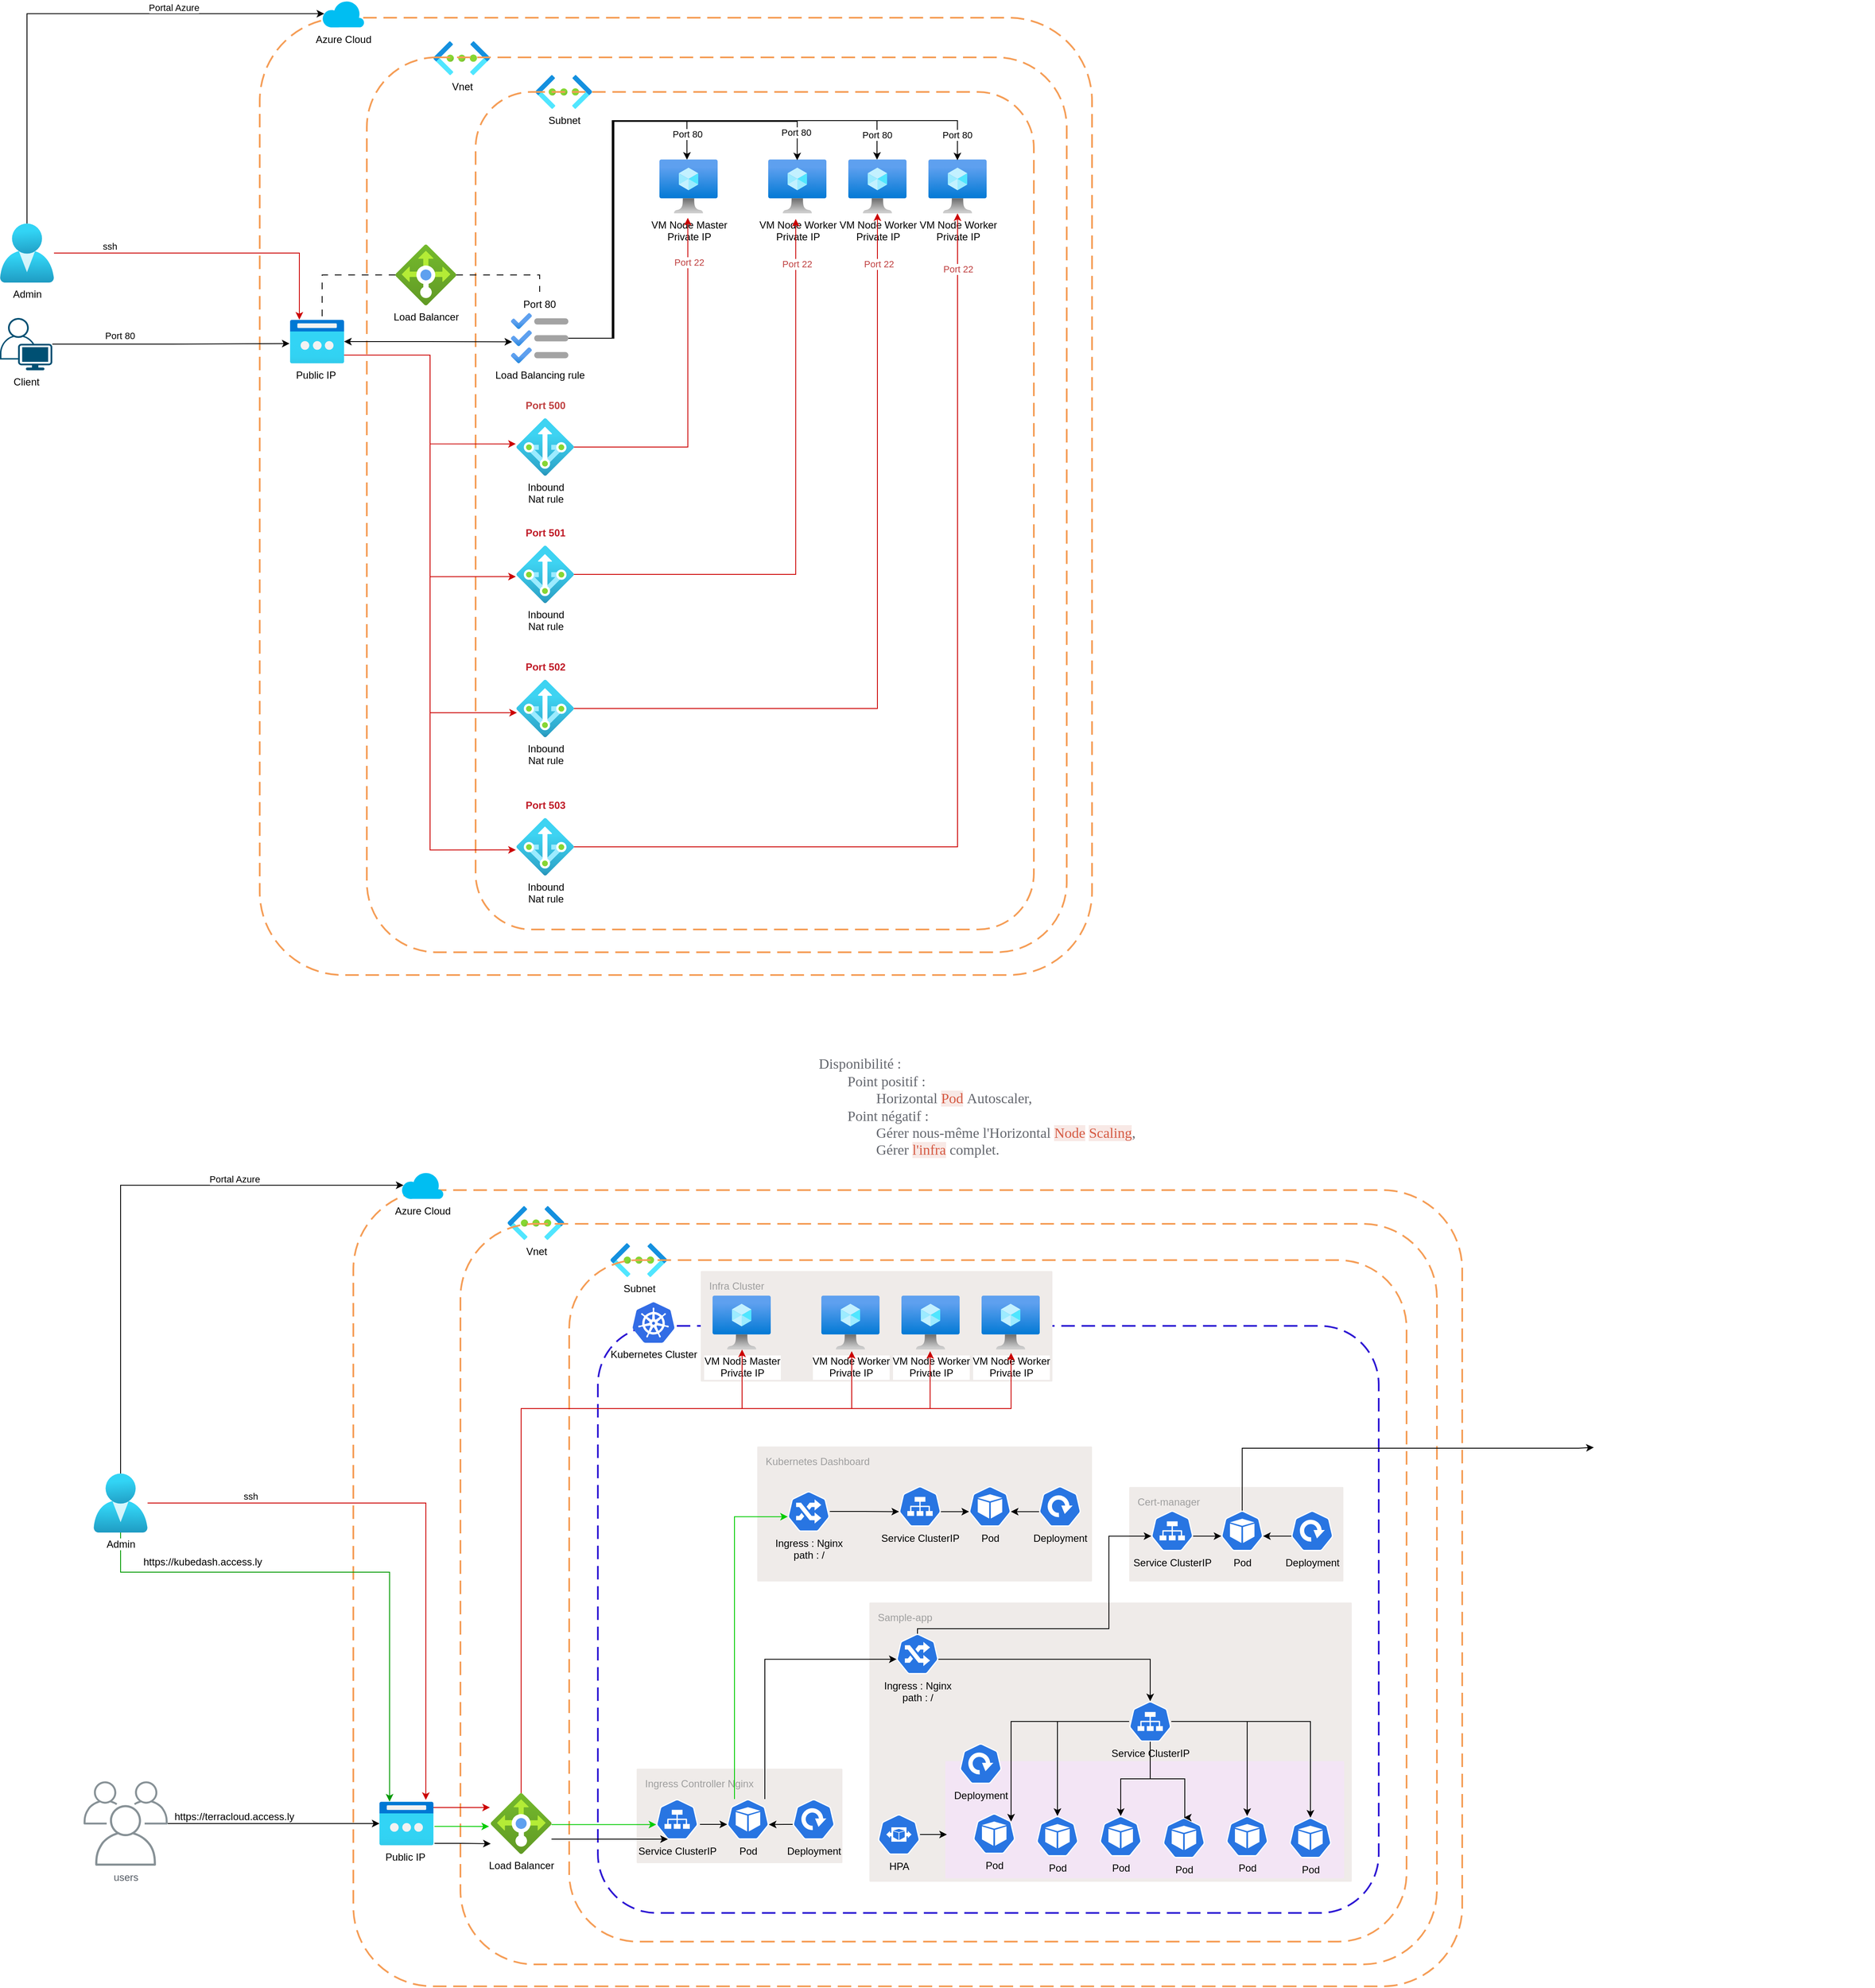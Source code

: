 <mxfile version="22.1.11" type="device">
  <diagram name="Page-1" id="mSV1In7ERE5I8MK-cpj3">
    <mxGraphModel dx="2739" dy="2222" grid="0" gridSize="10" guides="1" tooltips="1" connect="1" arrows="1" fold="1" page="1" pageScale="1" pageWidth="827" pageHeight="1169" math="0" shadow="0">
      <root>
        <mxCell id="0" />
        <mxCell id="1" parent="0" />
        <mxCell id="nlbJEIBuOZzo0XZsjTq8-29" value="" style="rounded=1;arcSize=10;dashed=1;strokeColor=#F59D56;fillColor=none;gradientColor=none;dashPattern=8 4;strokeWidth=2;" parent="1" vertex="1">
          <mxGeometry x="19" y="652" width="1315" height="944" as="geometry" />
        </mxCell>
        <mxCell id="nlbJEIBuOZzo0XZsjTq8-30" value="Azure Cloud" style="verticalLabelPosition=bottom;html=1;verticalAlign=top;align=center;strokeColor=none;fillColor=#00BEF2;shape=mxgraph.azure.cloud;" parent="1" vertex="1">
          <mxGeometry x="76" y="630" width="50" height="32.5" as="geometry" />
        </mxCell>
        <mxCell id="nlbJEIBuOZzo0XZsjTq8-31" value="Vnet" style="image;aspect=fixed;html=1;points=[];align=center;fontSize=12;image=img/lib/azure2/networking/Virtual_Networks.svg;" parent="1" vertex="1">
          <mxGeometry x="202" y="671" width="67" height="40" as="geometry" />
        </mxCell>
        <mxCell id="nlbJEIBuOZzo0XZsjTq8-32" value="" style="rounded=1;arcSize=10;dashed=1;strokeColor=#F59D56;fillColor=none;gradientColor=none;dashPattern=8 4;strokeWidth=2;" parent="1" vertex="1">
          <mxGeometry x="146" y="692" width="1158" height="878" as="geometry" />
        </mxCell>
        <mxCell id="nlbJEIBuOZzo0XZsjTq8-33" value="Subnet" style="image;aspect=fixed;html=1;points=[];align=center;fontSize=12;image=img/lib/azure2/networking/Virtual_Networks.svg;" parent="1" vertex="1">
          <mxGeometry x="324" y="715" width="67" height="40" as="geometry" />
        </mxCell>
        <mxCell id="nlbJEIBuOZzo0XZsjTq8-34" value="" style="rounded=1;arcSize=10;dashed=1;strokeColor=#F59D56;fillColor=none;gradientColor=none;dashPattern=8 4;strokeWidth=2;" parent="1" vertex="1">
          <mxGeometry x="275" y="735" width="993" height="808" as="geometry" />
        </mxCell>
        <mxCell id="nlbJEIBuOZzo0XZsjTq8-36" value="" style="rounded=1;arcSize=10;dashed=1;strokeColor=#2d17d3;fillColor=none;gradientColor=none;dashPattern=8 4;strokeWidth=2;" parent="1" vertex="1">
          <mxGeometry x="309" y="813" width="926" height="696" as="geometry" />
        </mxCell>
        <mxCell id="nlbJEIBuOZzo0XZsjTq8-37" value="Kubernetes Cluster" style="image;sketch=0;aspect=fixed;html=1;points=[];align=center;fontSize=12;image=img/lib/mscae/Kubernetes.svg;" parent="1" vertex="1">
          <mxGeometry x="350" y="785" width="50" height="48" as="geometry" />
        </mxCell>
        <mxCell id="nlbJEIBuOZzo0XZsjTq8-42" value="Infra Cluster" style="sketch=0;points=[[0,0,0],[0.25,0,0],[0.5,0,0],[0.75,0,0],[1,0,0],[1,0.25,0],[1,0.5,0],[1,0.75,0],[1,1,0],[0.75,1,0],[0.5,1,0],[0.25,1,0],[0,1,0],[0,0.75,0],[0,0.5,0],[0,0.25,0]];rounded=1;absoluteArcSize=1;arcSize=2;html=1;strokeColor=none;gradientColor=none;shadow=0;dashed=0;fontSize=12;fontColor=#9E9E9E;align=left;verticalAlign=top;spacing=10;spacingTop=-4;whiteSpace=wrap;fillColor=#EFEBE9;" parent="1" vertex="1">
          <mxGeometry x="431" y="748" width="417" height="131" as="geometry" />
        </mxCell>
        <mxCell id="nlbJEIBuOZzo0XZsjTq8-38" value="VM Node Master&lt;br&gt;Private IP" style="image;aspect=fixed;html=1;points=[];align=center;fontSize=12;image=img/lib/azure2/compute/Virtual_Machine.svg;" parent="1" vertex="1">
          <mxGeometry x="445" y="777" width="69" height="64" as="geometry" />
        </mxCell>
        <mxCell id="nlbJEIBuOZzo0XZsjTq8-39" value="VM Node Worker&lt;br&gt;Private IP" style="image;aspect=fixed;html=1;points=[];align=center;fontSize=12;image=img/lib/azure2/compute/Virtual_Machine.svg;" parent="1" vertex="1">
          <mxGeometry x="574" y="777" width="69" height="64" as="geometry" />
        </mxCell>
        <mxCell id="nlbJEIBuOZzo0XZsjTq8-40" value="VM Node Worker&lt;br&gt;Private IP" style="image;aspect=fixed;html=1;points=[];align=center;fontSize=12;image=img/lib/azure2/compute/Virtual_Machine.svg;" parent="1" vertex="1">
          <mxGeometry x="669" y="777" width="69" height="64" as="geometry" />
        </mxCell>
        <mxCell id="nlbJEIBuOZzo0XZsjTq8-41" value="VM Node Worker&lt;br&gt;Private IP" style="image;aspect=fixed;html=1;points=[];align=center;fontSize=12;image=img/lib/azure2/compute/Virtual_Machine.svg;" parent="1" vertex="1">
          <mxGeometry x="764" y="777" width="69" height="64" as="geometry" />
        </mxCell>
        <mxCell id="sMxw8YO2vIbm71oWkGyl-2" value="Sample-app" style="sketch=0;points=[[0,0,0],[0.25,0,0],[0.5,0,0],[0.75,0,0],[1,0,0],[1,0.25,0],[1,0.5,0],[1,0.75,0],[1,1,0],[0.75,1,0],[0.5,1,0],[0.25,1,0],[0,1,0],[0,0.75,0],[0,0.5,0],[0,0.25,0]];rounded=1;absoluteArcSize=1;arcSize=2;html=1;strokeColor=none;gradientColor=none;shadow=0;dashed=0;fontSize=12;fontColor=#9E9E9E;align=left;verticalAlign=top;spacing=10;spacingTop=-4;whiteSpace=wrap;fillColor=#EFEBE9;" parent="1" vertex="1">
          <mxGeometry x="631" y="1141" width="572" height="331" as="geometry" />
        </mxCell>
        <mxCell id="sMxw8YO2vIbm71oWkGyl-3" value="HPA" style="sketch=0;html=1;dashed=0;whitespace=wrap;fillColor=#2875E2;strokeColor=#ffffff;points=[[0.005,0.63,0],[0.1,0.2,0],[0.9,0.2,0],[0.5,0,0],[0.995,0.63,0],[0.72,0.99,0],[0.5,1,0],[0.28,0.99,0]];verticalLabelPosition=bottom;align=center;verticalAlign=top;shape=mxgraph.kubernetes.icon;prIcon=hpa" parent="1" vertex="1">
          <mxGeometry x="641" y="1392" width="50" height="48" as="geometry" />
        </mxCell>
        <mxCell id="sMxw8YO2vIbm71oWkGyl-4" value="Service ClusterIP" style="sketch=0;html=1;dashed=0;whitespace=wrap;fillColor=#2875E2;strokeColor=#ffffff;points=[[0.005,0.63,0],[0.1,0.2,0],[0.9,0.2,0],[0.5,0,0],[0.995,0.63,0],[0.72,0.99,0],[0.5,1,0],[0.28,0.99,0]];verticalLabelPosition=bottom;align=center;verticalAlign=top;shape=mxgraph.kubernetes.icon;prIcon=svc" parent="1" vertex="1">
          <mxGeometry x="939" y="1258" width="50" height="48" as="geometry" />
        </mxCell>
        <mxCell id="sMxw8YO2vIbm71oWkGyl-5" value="Ingress : Nginx&lt;br&gt;path : /" style="sketch=0;html=1;dashed=0;whitespace=wrap;fillColor=#2875E2;strokeColor=#ffffff;points=[[0.005,0.63,0],[0.1,0.2,0],[0.9,0.2,0],[0.5,0,0],[0.995,0.63,0],[0.72,0.99,0],[0.5,1,0],[0.28,0.99,0]];verticalLabelPosition=bottom;align=center;verticalAlign=top;shape=mxgraph.kubernetes.icon;prIcon=ing" parent="1" vertex="1">
          <mxGeometry x="663" y="1178" width="50" height="48" as="geometry" />
        </mxCell>
        <mxCell id="sMxw8YO2vIbm71oWkGyl-6" style="edgeStyle=orthogonalEdgeStyle;rounded=0;orthogonalLoop=1;jettySize=auto;html=1;entryX=0.5;entryY=0;entryDx=0;entryDy=0;entryPerimeter=0;exitX=0.995;exitY=0.63;exitDx=0;exitDy=0;exitPerimeter=0;" parent="1" source="sMxw8YO2vIbm71oWkGyl-5" target="sMxw8YO2vIbm71oWkGyl-4" edge="1">
          <mxGeometry relative="1" as="geometry">
            <Array as="points">
              <mxPoint x="964" y="1208" />
            </Array>
          </mxGeometry>
        </mxCell>
        <mxCell id="sMxw8YO2vIbm71oWkGyl-7" value="Ingress Controller Nginx" style="sketch=0;points=[[0,0,0],[0.25,0,0],[0.5,0,0],[0.75,0,0],[1,0,0],[1,0.25,0],[1,0.5,0],[1,0.75,0],[1,1,0],[0.75,1,0],[0.5,1,0],[0.25,1,0],[0,1,0],[0,0.75,0],[0,0.5,0],[0,0.25,0]];rounded=1;absoluteArcSize=1;arcSize=2;html=1;strokeColor=none;gradientColor=none;shadow=0;dashed=0;fontSize=12;fontColor=#9E9E9E;align=left;verticalAlign=top;spacing=10;spacingTop=-4;whiteSpace=wrap;fillColor=#EFEBE9;" parent="1" vertex="1">
          <mxGeometry x="355" y="1338" width="244" height="112" as="geometry" />
        </mxCell>
        <mxCell id="sMxw8YO2vIbm71oWkGyl-8" value="Service ClusterIP" style="sketch=0;html=1;dashed=0;whitespace=wrap;fillColor=#2875E2;strokeColor=#ffffff;points=[[0.005,0.63,0],[0.1,0.2,0],[0.9,0.2,0],[0.5,0,0],[0.995,0.63,0],[0.72,0.99,0],[0.5,1,0],[0.28,0.99,0]];verticalLabelPosition=bottom;align=center;verticalAlign=top;shape=mxgraph.kubernetes.icon;prIcon=svc" parent="1" vertex="1">
          <mxGeometry x="378" y="1374" width="50" height="48" as="geometry" />
        </mxCell>
        <mxCell id="sMxw8YO2vIbm71oWkGyl-9" value="Pod" style="sketch=0;html=1;dashed=0;whitespace=wrap;fillColor=#2875E2;strokeColor=#ffffff;points=[[0.005,0.63,0],[0.1,0.2,0],[0.9,0.2,0],[0.5,0,0],[0.995,0.63,0],[0.72,0.99,0],[0.5,1,0],[0.28,0.99,0]];verticalLabelPosition=bottom;align=center;verticalAlign=top;shape=mxgraph.kubernetes.icon;prIcon=pod" parent="1" vertex="1">
          <mxGeometry x="462" y="1374" width="50" height="48" as="geometry" />
        </mxCell>
        <mxCell id="sMxw8YO2vIbm71oWkGyl-10" value="Deployment" style="sketch=0;html=1;dashed=0;whitespace=wrap;fillColor=#2875E2;strokeColor=#ffffff;points=[[0.005,0.63,0],[0.1,0.2,0],[0.9,0.2,0],[0.5,0,0],[0.995,0.63,0],[0.72,0.99,0],[0.5,1,0],[0.28,0.99,0]];verticalLabelPosition=bottom;align=center;verticalAlign=top;shape=mxgraph.kubernetes.icon;prIcon=deploy" parent="1" vertex="1">
          <mxGeometry x="540" y="1374" width="50" height="48" as="geometry" />
        </mxCell>
        <mxCell id="sMxw8YO2vIbm71oWkGyl-11" style="edgeStyle=orthogonalEdgeStyle;rounded=0;orthogonalLoop=1;jettySize=auto;html=1;entryX=0.005;entryY=0.63;entryDx=0;entryDy=0;entryPerimeter=0;" parent="1" target="sMxw8YO2vIbm71oWkGyl-9" edge="1">
          <mxGeometry relative="1" as="geometry">
            <mxPoint x="430" y="1404" as="sourcePoint" />
          </mxGeometry>
        </mxCell>
        <mxCell id="sMxw8YO2vIbm71oWkGyl-12" style="edgeStyle=orthogonalEdgeStyle;rounded=0;orthogonalLoop=1;jettySize=auto;html=1;entryX=0.995;entryY=0.63;entryDx=0;entryDy=0;entryPerimeter=0;strokeColor=#000000;" parent="1" source="sMxw8YO2vIbm71oWkGyl-10" target="sMxw8YO2vIbm71oWkGyl-9" edge="1">
          <mxGeometry relative="1" as="geometry">
            <Array as="points">
              <mxPoint x="531" y="1404" />
              <mxPoint x="531" y="1404" />
            </Array>
          </mxGeometry>
        </mxCell>
        <mxCell id="sMxw8YO2vIbm71oWkGyl-13" style="edgeStyle=orthogonalEdgeStyle;rounded=0;orthogonalLoop=1;jettySize=auto;html=1;entryX=0.005;entryY=0.63;entryDx=0;entryDy=0;entryPerimeter=0;" parent="1" source="sMxw8YO2vIbm71oWkGyl-9" target="sMxw8YO2vIbm71oWkGyl-5" edge="1">
          <mxGeometry relative="1" as="geometry">
            <mxPoint x="598" y="1273" as="targetPoint" />
            <Array as="points">
              <mxPoint x="507" y="1208" />
            </Array>
          </mxGeometry>
        </mxCell>
        <mxCell id="sMxw8YO2vIbm71oWkGyl-14" value="" style="group" parent="1" vertex="1" connectable="0">
          <mxGeometry x="721" y="1308" width="473" height="160" as="geometry" />
        </mxCell>
        <mxCell id="sMxw8YO2vIbm71oWkGyl-15" value="" style="sketch=0;points=[[0,0,0],[0.25,0,0],[0.5,0,0],[0.75,0,0],[1,0,0],[1,0.25,0],[1,0.5,0],[1,0.75,0],[1,1,0],[0.75,1,0],[0.5,1,0],[0.25,1,0],[0,1,0],[0,0.75,0],[0,0.5,0],[0,0.25,0]];rounded=1;absoluteArcSize=1;arcSize=2;html=1;strokeColor=none;gradientColor=none;shadow=0;dashed=0;fontSize=12;fontColor=#9E9E9E;align=left;verticalAlign=top;spacing=10;spacingTop=-4;whiteSpace=wrap;fillColor=#F3E5F5;" parent="sMxw8YO2vIbm71oWkGyl-14" vertex="1">
          <mxGeometry y="21" width="473" height="139" as="geometry" />
        </mxCell>
        <mxCell id="sMxw8YO2vIbm71oWkGyl-16" value="Pod" style="sketch=0;html=1;dashed=0;whitespace=wrap;fillColor=#2875E2;strokeColor=#ffffff;points=[[0.005,0.63,0],[0.1,0.2,0],[0.9,0.2,0],[0.5,0,0],[0.995,0.63,0],[0.72,0.99,0],[0.5,1,0],[0.28,0.99,0]];verticalLabelPosition=bottom;align=center;verticalAlign=top;shape=mxgraph.kubernetes.icon;prIcon=pod" parent="sMxw8YO2vIbm71oWkGyl-14" vertex="1">
          <mxGeometry x="33" y="83" width="50" height="48" as="geometry" />
        </mxCell>
        <mxCell id="sMxw8YO2vIbm71oWkGyl-17" value="Deployment" style="sketch=0;html=1;dashed=0;whitespace=wrap;fillColor=#2875E2;strokeColor=#ffffff;points=[[0.005,0.63,0],[0.1,0.2,0],[0.9,0.2,0],[0.5,0,0],[0.995,0.63,0],[0.72,0.99,0],[0.5,1,0],[0.28,0.99,0]];verticalLabelPosition=bottom;align=center;verticalAlign=top;shape=mxgraph.kubernetes.icon;prIcon=deploy" parent="sMxw8YO2vIbm71oWkGyl-14" vertex="1">
          <mxGeometry x="17" width="50" height="48" as="geometry" />
        </mxCell>
        <mxCell id="sMxw8YO2vIbm71oWkGyl-18" value="Pod" style="sketch=0;html=1;dashed=0;whitespace=wrap;fillColor=#2875E2;strokeColor=#ffffff;points=[[0.005,0.63,0],[0.1,0.2,0],[0.9,0.2,0],[0.5,0,0],[0.995,0.63,0],[0.72,0.99,0],[0.5,1,0],[0.28,0.99,0]];verticalLabelPosition=bottom;align=center;verticalAlign=top;shape=mxgraph.kubernetes.icon;prIcon=pod" parent="sMxw8YO2vIbm71oWkGyl-14" vertex="1">
          <mxGeometry x="108" y="86" width="50" height="48" as="geometry" />
        </mxCell>
        <mxCell id="sMxw8YO2vIbm71oWkGyl-19" value="Pod" style="sketch=0;html=1;dashed=0;whitespace=wrap;fillColor=#2875E2;strokeColor=#ffffff;points=[[0.005,0.63,0],[0.1,0.2,0],[0.9,0.2,0],[0.5,0,0],[0.995,0.63,0],[0.72,0.99,0],[0.5,1,0],[0.28,0.99,0]];verticalLabelPosition=bottom;align=center;verticalAlign=top;shape=mxgraph.kubernetes.icon;prIcon=pod" parent="sMxw8YO2vIbm71oWkGyl-14" vertex="1">
          <mxGeometry x="183" y="86" width="50" height="48" as="geometry" />
        </mxCell>
        <mxCell id="sMxw8YO2vIbm71oWkGyl-20" value="Pod" style="sketch=0;html=1;dashed=0;whitespace=wrap;fillColor=#2875E2;strokeColor=#ffffff;points=[[0.005,0.63,0],[0.1,0.2,0],[0.9,0.2,0],[0.5,0,0],[0.995,0.63,0],[0.72,0.99,0],[0.5,1,0],[0.28,0.99,0]];verticalLabelPosition=bottom;align=center;verticalAlign=top;shape=mxgraph.kubernetes.icon;prIcon=pod" parent="sMxw8YO2vIbm71oWkGyl-14" vertex="1">
          <mxGeometry x="258" y="88" width="50" height="48" as="geometry" />
        </mxCell>
        <mxCell id="sMxw8YO2vIbm71oWkGyl-21" value="Pod" style="sketch=0;html=1;dashed=0;whitespace=wrap;fillColor=#2875E2;strokeColor=#ffffff;points=[[0.005,0.63,0],[0.1,0.2,0],[0.9,0.2,0],[0.5,0,0],[0.995,0.63,0],[0.72,0.99,0],[0.5,1,0],[0.28,0.99,0]];verticalLabelPosition=bottom;align=center;verticalAlign=top;shape=mxgraph.kubernetes.icon;prIcon=pod" parent="sMxw8YO2vIbm71oWkGyl-14" vertex="1">
          <mxGeometry x="333" y="86" width="50" height="48" as="geometry" />
        </mxCell>
        <mxCell id="sMxw8YO2vIbm71oWkGyl-22" value="Pod" style="sketch=0;html=1;dashed=0;whitespace=wrap;fillColor=#2875E2;strokeColor=#ffffff;points=[[0.005,0.63,0],[0.1,0.2,0],[0.9,0.2,0],[0.5,0,0],[0.995,0.63,0],[0.72,0.99,0],[0.5,1,0],[0.28,0.99,0]];verticalLabelPosition=bottom;align=center;verticalAlign=top;shape=mxgraph.kubernetes.icon;prIcon=pod" parent="sMxw8YO2vIbm71oWkGyl-14" vertex="1">
          <mxGeometry x="408" y="88" width="50" height="48" as="geometry" />
        </mxCell>
        <mxCell id="sMxw8YO2vIbm71oWkGyl-23" style="edgeStyle=orthogonalEdgeStyle;rounded=0;orthogonalLoop=1;jettySize=auto;html=1;entryX=0.004;entryY=0.626;entryDx=0;entryDy=0;entryPerimeter=0;" parent="1" source="sMxw8YO2vIbm71oWkGyl-3" target="sMxw8YO2vIbm71oWkGyl-15" edge="1">
          <mxGeometry relative="1" as="geometry" />
        </mxCell>
        <mxCell id="sMxw8YO2vIbm71oWkGyl-24" style="edgeStyle=orthogonalEdgeStyle;rounded=0;orthogonalLoop=1;jettySize=auto;html=1;entryX=0.9;entryY=0.2;entryDx=0;entryDy=0;entryPerimeter=0;" parent="1" source="sMxw8YO2vIbm71oWkGyl-4" target="sMxw8YO2vIbm71oWkGyl-16" edge="1">
          <mxGeometry relative="1" as="geometry">
            <Array as="points">
              <mxPoint x="799" y="1282" />
            </Array>
          </mxGeometry>
        </mxCell>
        <mxCell id="sMxw8YO2vIbm71oWkGyl-25" style="edgeStyle=orthogonalEdgeStyle;rounded=0;orthogonalLoop=1;jettySize=auto;html=1;entryX=0.5;entryY=0;entryDx=0;entryDy=0;entryPerimeter=0;" parent="1" source="sMxw8YO2vIbm71oWkGyl-4" target="sMxw8YO2vIbm71oWkGyl-18" edge="1">
          <mxGeometry relative="1" as="geometry" />
        </mxCell>
        <mxCell id="sMxw8YO2vIbm71oWkGyl-26" style="edgeStyle=orthogonalEdgeStyle;rounded=0;orthogonalLoop=1;jettySize=auto;html=1;entryX=0.5;entryY=0;entryDx=0;entryDy=0;entryPerimeter=0;" parent="1" source="sMxw8YO2vIbm71oWkGyl-4" target="sMxw8YO2vIbm71oWkGyl-19" edge="1">
          <mxGeometry relative="1" as="geometry" />
        </mxCell>
        <mxCell id="sMxw8YO2vIbm71oWkGyl-27" style="edgeStyle=orthogonalEdgeStyle;rounded=0;orthogonalLoop=1;jettySize=auto;html=1;entryX=0.5;entryY=0;entryDx=0;entryDy=0;entryPerimeter=0;" parent="1" source="sMxw8YO2vIbm71oWkGyl-4" target="sMxw8YO2vIbm71oWkGyl-20" edge="1">
          <mxGeometry relative="1" as="geometry">
            <Array as="points">
              <mxPoint x="964" y="1350" />
              <mxPoint x="1005" y="1350" />
            </Array>
          </mxGeometry>
        </mxCell>
        <mxCell id="sMxw8YO2vIbm71oWkGyl-28" style="edgeStyle=orthogonalEdgeStyle;rounded=0;orthogonalLoop=1;jettySize=auto;html=1;entryX=0.5;entryY=0;entryDx=0;entryDy=0;entryPerimeter=0;" parent="1" source="sMxw8YO2vIbm71oWkGyl-4" target="sMxw8YO2vIbm71oWkGyl-21" edge="1">
          <mxGeometry relative="1" as="geometry" />
        </mxCell>
        <mxCell id="sMxw8YO2vIbm71oWkGyl-29" style="edgeStyle=orthogonalEdgeStyle;rounded=0;orthogonalLoop=1;jettySize=auto;html=1;entryX=0.5;entryY=0;entryDx=0;entryDy=0;entryPerimeter=0;" parent="1" source="sMxw8YO2vIbm71oWkGyl-4" target="sMxw8YO2vIbm71oWkGyl-22" edge="1">
          <mxGeometry relative="1" as="geometry" />
        </mxCell>
        <mxCell id="sMxw8YO2vIbm71oWkGyl-30" value="Cert-manager" style="sketch=0;points=[[0,0,0],[0.25,0,0],[0.5,0,0],[0.75,0,0],[1,0,0],[1,0.25,0],[1,0.5,0],[1,0.75,0],[1,1,0],[0.75,1,0],[0.5,1,0],[0.25,1,0],[0,1,0],[0,0.75,0],[0,0.5,0],[0,0.25,0]];rounded=1;absoluteArcSize=1;arcSize=2;html=1;strokeColor=none;gradientColor=none;shadow=0;dashed=0;fontSize=12;fontColor=#9E9E9E;align=left;verticalAlign=top;spacing=10;spacingTop=-4;whiteSpace=wrap;fillColor=#EFEBE9;" parent="1" vertex="1">
          <mxGeometry x="939.11" y="1004" width="254" height="112" as="geometry" />
        </mxCell>
        <mxCell id="sMxw8YO2vIbm71oWkGyl-31" value="Service ClusterIP" style="sketch=0;html=1;dashed=0;whitespace=wrap;fillColor=#2875E2;strokeColor=#ffffff;points=[[0.005,0.63,0],[0.1,0.2,0],[0.9,0.2,0],[0.5,0,0],[0.995,0.63,0],[0.72,0.99,0],[0.5,1,0],[0.28,0.99,0]];verticalLabelPosition=bottom;align=center;verticalAlign=top;shape=mxgraph.kubernetes.icon;prIcon=svc" parent="1" vertex="1">
          <mxGeometry x="965.11" y="1032" width="50" height="48" as="geometry" />
        </mxCell>
        <mxCell id="sMxw8YO2vIbm71oWkGyl-48" style="edgeStyle=orthogonalEdgeStyle;rounded=0;orthogonalLoop=1;jettySize=auto;html=1;entryX=0;entryY=0.5;entryDx=0;entryDy=0;" parent="1" source="sMxw8YO2vIbm71oWkGyl-33" target="sMxw8YO2vIbm71oWkGyl-47" edge="1">
          <mxGeometry relative="1" as="geometry">
            <Array as="points">
              <mxPoint x="1073" y="958" />
              <mxPoint x="1472" y="958" />
            </Array>
          </mxGeometry>
        </mxCell>
        <mxCell id="sMxw8YO2vIbm71oWkGyl-33" value="Pod" style="sketch=0;html=1;dashed=0;whitespace=wrap;fillColor=#2875E2;strokeColor=#ffffff;points=[[0.005,0.63,0],[0.1,0.2,0],[0.9,0.2,0],[0.5,0,0],[0.995,0.63,0],[0.72,0.99,0],[0.5,1,0],[0.28,0.99,0]];verticalLabelPosition=bottom;align=center;verticalAlign=top;shape=mxgraph.kubernetes.icon;prIcon=pod" parent="1" vertex="1">
          <mxGeometry x="1048.11" y="1032" width="50" height="48" as="geometry" />
        </mxCell>
        <mxCell id="sMxw8YO2vIbm71oWkGyl-34" value="Deployment" style="sketch=0;html=1;dashed=0;whitespace=wrap;fillColor=#2875E2;strokeColor=#ffffff;points=[[0.005,0.63,0],[0.1,0.2,0],[0.9,0.2,0],[0.5,0,0],[0.995,0.63,0],[0.72,0.99,0],[0.5,1,0],[0.28,0.99,0]];verticalLabelPosition=bottom;align=center;verticalAlign=top;shape=mxgraph.kubernetes.icon;prIcon=deploy" parent="1" vertex="1">
          <mxGeometry x="1131.11" y="1032" width="50" height="48" as="geometry" />
        </mxCell>
        <mxCell id="sMxw8YO2vIbm71oWkGyl-35" style="edgeStyle=orthogonalEdgeStyle;rounded=0;orthogonalLoop=1;jettySize=auto;html=1;entryX=0.005;entryY=0.63;entryDx=0;entryDy=0;entryPerimeter=0;exitX=0.995;exitY=0.63;exitDx=0;exitDy=0;exitPerimeter=0;" parent="1" source="sMxw8YO2vIbm71oWkGyl-31" target="sMxw8YO2vIbm71oWkGyl-33" edge="1">
          <mxGeometry relative="1" as="geometry" />
        </mxCell>
        <mxCell id="sMxw8YO2vIbm71oWkGyl-36" style="edgeStyle=orthogonalEdgeStyle;rounded=0;orthogonalLoop=1;jettySize=auto;html=1;entryX=0.995;entryY=0.63;entryDx=0;entryDy=0;entryPerimeter=0;exitX=0.005;exitY=0.63;exitDx=0;exitDy=0;exitPerimeter=0;" parent="1" source="sMxw8YO2vIbm71oWkGyl-34" target="sMxw8YO2vIbm71oWkGyl-33" edge="1">
          <mxGeometry relative="1" as="geometry" />
        </mxCell>
        <mxCell id="sMxw8YO2vIbm71oWkGyl-37" style="edgeStyle=orthogonalEdgeStyle;rounded=0;orthogonalLoop=1;jettySize=auto;html=1;entryX=0.005;entryY=0.63;entryDx=0;entryDy=0;entryPerimeter=0;" parent="1" source="sMxw8YO2vIbm71oWkGyl-5" target="sMxw8YO2vIbm71oWkGyl-31" edge="1">
          <mxGeometry relative="1" as="geometry">
            <Array as="points">
              <mxPoint x="688" y="1172" />
              <mxPoint x="915" y="1172" />
              <mxPoint x="915" y="1062" />
            </Array>
          </mxGeometry>
        </mxCell>
        <mxCell id="sMxw8YO2vIbm71oWkGyl-38" value="Kubernetes Dashboard" style="sketch=0;points=[[0,0,0],[0.25,0,0],[0.5,0,0],[0.75,0,0],[1,0,0],[1,0.25,0],[1,0.5,0],[1,0.75,0],[1,1,0],[0.75,1,0],[0.5,1,0],[0.25,1,0],[0,1,0],[0,0.75,0],[0,0.5,0],[0,0.25,0]];rounded=1;absoluteArcSize=1;arcSize=2;html=1;strokeColor=none;gradientColor=none;shadow=0;dashed=0;fontSize=12;fontColor=#9E9E9E;align=left;verticalAlign=top;spacing=10;spacingTop=-4;whiteSpace=wrap;fillColor=#EFEBE9;" parent="1" vertex="1">
          <mxGeometry x="498" y="956" width="397" height="160" as="geometry" />
        </mxCell>
        <mxCell id="sMxw8YO2vIbm71oWkGyl-39" value="Service ClusterIP" style="sketch=0;html=1;dashed=0;whitespace=wrap;fillColor=#2875E2;strokeColor=#ffffff;points=[[0.005,0.63,0],[0.1,0.2,0],[0.9,0.2,0],[0.5,0,0],[0.995,0.63,0],[0.72,0.99,0],[0.5,1,0],[0.28,0.99,0]];verticalLabelPosition=bottom;align=center;verticalAlign=top;shape=mxgraph.kubernetes.icon;prIcon=svc" parent="1" vertex="1">
          <mxGeometry x="666" y="1003" width="50" height="48" as="geometry" />
        </mxCell>
        <mxCell id="sMxw8YO2vIbm71oWkGyl-40" value="Pod" style="sketch=0;html=1;dashed=0;whitespace=wrap;fillColor=#2875E2;strokeColor=#ffffff;points=[[0.005,0.63,0],[0.1,0.2,0],[0.9,0.2,0],[0.5,0,0],[0.995,0.63,0],[0.72,0.99,0],[0.5,1,0],[0.28,0.99,0]];verticalLabelPosition=bottom;align=center;verticalAlign=top;shape=mxgraph.kubernetes.icon;prIcon=pod" parent="1" vertex="1">
          <mxGeometry x="749" y="1003" width="50" height="48" as="geometry" />
        </mxCell>
        <mxCell id="sMxw8YO2vIbm71oWkGyl-41" value="Deployment" style="sketch=0;html=1;dashed=0;whitespace=wrap;fillColor=#2875E2;strokeColor=#ffffff;points=[[0.005,0.63,0],[0.1,0.2,0],[0.9,0.2,0],[0.5,0,0],[0.995,0.63,0],[0.72,0.99,0],[0.5,1,0],[0.28,0.99,0]];verticalLabelPosition=bottom;align=center;verticalAlign=top;shape=mxgraph.kubernetes.icon;prIcon=deploy" parent="1" vertex="1">
          <mxGeometry x="832" y="1003" width="50" height="48" as="geometry" />
        </mxCell>
        <mxCell id="sMxw8YO2vIbm71oWkGyl-42" style="edgeStyle=orthogonalEdgeStyle;rounded=0;orthogonalLoop=1;jettySize=auto;html=1;entryX=0.005;entryY=0.63;entryDx=0;entryDy=0;entryPerimeter=0;exitX=0.995;exitY=0.63;exitDx=0;exitDy=0;exitPerimeter=0;" parent="1" source="sMxw8YO2vIbm71oWkGyl-39" target="sMxw8YO2vIbm71oWkGyl-40" edge="1">
          <mxGeometry relative="1" as="geometry" />
        </mxCell>
        <mxCell id="sMxw8YO2vIbm71oWkGyl-43" style="edgeStyle=orthogonalEdgeStyle;rounded=0;orthogonalLoop=1;jettySize=auto;html=1;entryX=0.995;entryY=0.63;entryDx=0;entryDy=0;entryPerimeter=0;exitX=0.005;exitY=0.63;exitDx=0;exitDy=0;exitPerimeter=0;" parent="1" source="sMxw8YO2vIbm71oWkGyl-41" target="sMxw8YO2vIbm71oWkGyl-40" edge="1">
          <mxGeometry relative="1" as="geometry" />
        </mxCell>
        <mxCell id="sMxw8YO2vIbm71oWkGyl-44" value="Ingress : Nginx&lt;br&gt;path : /" style="sketch=0;html=1;dashed=0;whitespace=wrap;fillColor=#2875E2;strokeColor=#ffffff;points=[[0.005,0.63,0],[0.1,0.2,0],[0.9,0.2,0],[0.5,0,0],[0.995,0.63,0],[0.72,0.99,0],[0.5,1,0],[0.28,0.99,0]];verticalLabelPosition=bottom;align=center;verticalAlign=top;shape=mxgraph.kubernetes.icon;prIcon=ing" parent="1" vertex="1">
          <mxGeometry x="534" y="1009" width="50" height="48" as="geometry" />
        </mxCell>
        <mxCell id="sMxw8YO2vIbm71oWkGyl-45" style="edgeStyle=orthogonalEdgeStyle;rounded=0;orthogonalLoop=1;jettySize=auto;html=1;entryX=0.005;entryY=0.63;entryDx=0;entryDy=0;entryPerimeter=0;" parent="1" source="sMxw8YO2vIbm71oWkGyl-44" target="sMxw8YO2vIbm71oWkGyl-39" edge="1">
          <mxGeometry relative="1" as="geometry" />
        </mxCell>
        <mxCell id="sMxw8YO2vIbm71oWkGyl-46" style="edgeStyle=orthogonalEdgeStyle;rounded=0;orthogonalLoop=1;jettySize=auto;html=1;entryX=0.005;entryY=0.63;entryDx=0;entryDy=0;entryPerimeter=0;strokeColor=#00CC00;" parent="1" source="sMxw8YO2vIbm71oWkGyl-9" target="sMxw8YO2vIbm71oWkGyl-44" edge="1">
          <mxGeometry relative="1" as="geometry">
            <Array as="points">
              <mxPoint x="471" y="1039" />
            </Array>
          </mxGeometry>
        </mxCell>
        <mxCell id="sMxw8YO2vIbm71oWkGyl-47" value="" style="shape=image;verticalLabelPosition=bottom;labelBackgroundColor=default;verticalAlign=top;aspect=fixed;imageAspect=0;image=https://www.softfluent.fr/wp-content/uploads/2019/10/lets-encrypt.png;clipPath=inset(22.78% 2.67% 31.65% 2.67%);shadow=0;strokeColor=#000000;" parent="1" vertex="1">
          <mxGeometry x="1490" y="915" width="332.22" height="84.23" as="geometry" />
        </mxCell>
        <mxCell id="SsoDWNBmC1Oc_b2vspDF-4" style="edgeStyle=orthogonalEdgeStyle;rounded=0;orthogonalLoop=1;jettySize=auto;html=1;strokeColor=#CC0000;" parent="1" source="sMxw8YO2vIbm71oWkGyl-56" target="nlbJEIBuOZzo0XZsjTq8-38" edge="1">
          <mxGeometry relative="1" as="geometry">
            <Array as="points">
              <mxPoint x="218" y="911" />
              <mxPoint x="480" y="911" />
            </Array>
          </mxGeometry>
        </mxCell>
        <mxCell id="sMxw8YO2vIbm71oWkGyl-56" value="Load Balancer" style="image;aspect=fixed;html=1;points=[];align=center;fontSize=12;image=img/lib/azure2/networking/Load_Balancers.svg;" parent="1" vertex="1">
          <mxGeometry x="182" y="1367" width="72" height="72" as="geometry" />
        </mxCell>
        <mxCell id="sMxw8YO2vIbm71oWkGyl-57" value="Public IP&amp;nbsp;" style="image;aspect=fixed;html=1;points=[];align=center;fontSize=12;image=img/lib/azure2/networking/Public_IP_Addresses_Classic.svg;" parent="1" vertex="1">
          <mxGeometry x="50" y="1377" width="64" height="52" as="geometry" />
        </mxCell>
        <mxCell id="sMxw8YO2vIbm71oWkGyl-58" style="edgeStyle=orthogonalEdgeStyle;rounded=0;orthogonalLoop=1;jettySize=auto;html=1;entryX=-0.001;entryY=0.832;entryDx=0;entryDy=0;entryPerimeter=0;exitX=1.019;exitY=0.951;exitDx=0;exitDy=0;exitPerimeter=0;" parent="1" source="sMxw8YO2vIbm71oWkGyl-57" target="sMxw8YO2vIbm71oWkGyl-56" edge="1">
          <mxGeometry relative="1" as="geometry" />
        </mxCell>
        <mxCell id="sMxw8YO2vIbm71oWkGyl-59" style="edgeStyle=orthogonalEdgeStyle;rounded=0;orthogonalLoop=1;jettySize=auto;html=1;" parent="1" source="sMxw8YO2vIbm71oWkGyl-60" target="sMxw8YO2vIbm71oWkGyl-57" edge="1">
          <mxGeometry relative="1" as="geometry" />
        </mxCell>
        <mxCell id="sMxw8YO2vIbm71oWkGyl-60" value="users" style="sketch=0;outlineConnect=0;gradientColor=none;fontColor=#545B64;strokeColor=none;fillColor=#879196;dashed=0;verticalLabelPosition=bottom;verticalAlign=top;align=center;html=1;fontSize=12;fontStyle=0;aspect=fixed;shape=mxgraph.aws4.illustration_users;pointerEvents=1" parent="1" vertex="1">
          <mxGeometry x="-301" y="1353" width="100" height="100" as="geometry" />
        </mxCell>
        <mxCell id="sMxw8YO2vIbm71oWkGyl-61" value="https://terracloud.access.ly" style="text;html=1;strokeColor=none;fillColor=none;align=center;verticalAlign=middle;whiteSpace=wrap;rounded=0;" parent="1" vertex="1">
          <mxGeometry x="-152" y="1380" width="60" height="30" as="geometry" />
        </mxCell>
        <mxCell id="sMxw8YO2vIbm71oWkGyl-62" style="edgeStyle=orthogonalEdgeStyle;rounded=0;orthogonalLoop=1;jettySize=auto;html=1;fillColor=#009900;strokeColor=#009900;" parent="1" source="sMxw8YO2vIbm71oWkGyl-63" target="sMxw8YO2vIbm71oWkGyl-57" edge="1">
          <mxGeometry relative="1" as="geometry">
            <Array as="points">
              <mxPoint x="-257" y="1105" />
              <mxPoint x="62" y="1105" />
            </Array>
          </mxGeometry>
        </mxCell>
        <mxCell id="sMxw8YO2vIbm71oWkGyl-63" value="Admin" style="image;aspect=fixed;html=1;points=[];align=center;fontSize=12;image=img/lib/azure2/identity/Users.svg;" parent="1" vertex="1">
          <mxGeometry x="-289" y="988" width="64" height="70" as="geometry" />
        </mxCell>
        <mxCell id="sMxw8YO2vIbm71oWkGyl-64" value="https://kubedash.access.ly" style="text;html=1;align=center;verticalAlign=middle;resizable=0;points=[];autosize=1;strokeColor=none;fillColor=none;" parent="1" vertex="1">
          <mxGeometry x="-240" y="1080" width="159" height="26" as="geometry" />
        </mxCell>
        <mxCell id="sMxw8YO2vIbm71oWkGyl-65" style="edgeStyle=orthogonalEdgeStyle;rounded=0;orthogonalLoop=1;jettySize=auto;html=1;entryX=-0.028;entryY=0.548;entryDx=0;entryDy=0;entryPerimeter=0;strokeColor=#00CC00;exitX=1.019;exitY=0.566;exitDx=0;exitDy=0;exitPerimeter=0;" parent="1" source="sMxw8YO2vIbm71oWkGyl-57" target="sMxw8YO2vIbm71oWkGyl-56" edge="1">
          <mxGeometry relative="1" as="geometry">
            <Array as="points">
              <mxPoint x="148" y="1406" />
              <mxPoint x="148" y="1406" />
            </Array>
          </mxGeometry>
        </mxCell>
        <mxCell id="sMxw8YO2vIbm71oWkGyl-66" style="edgeStyle=orthogonalEdgeStyle;rounded=0;orthogonalLoop=1;jettySize=auto;html=1;entryX=0.05;entryY=0.5;entryDx=0;entryDy=0;entryPerimeter=0;" parent="1" source="sMxw8YO2vIbm71oWkGyl-63" target="nlbJEIBuOZzo0XZsjTq8-30" edge="1">
          <mxGeometry relative="1" as="geometry">
            <Array as="points">
              <mxPoint x="-257" y="646" />
            </Array>
          </mxGeometry>
        </mxCell>
        <mxCell id="sMxw8YO2vIbm71oWkGyl-69" value="Portal Azure" style="edgeLabel;html=1;align=center;verticalAlign=middle;resizable=0;points=[];" parent="sMxw8YO2vIbm71oWkGyl-66" vertex="1" connectable="0">
          <mxGeometry x="0.434" y="-4" relative="1" as="geometry">
            <mxPoint x="-9" y="-12" as="offset" />
          </mxGeometry>
        </mxCell>
        <mxCell id="sMxw8YO2vIbm71oWkGyl-70" style="edgeStyle=orthogonalEdgeStyle;rounded=0;orthogonalLoop=1;jettySize=auto;html=1;entryX=0.005;entryY=0.63;entryDx=0;entryDy=0;entryPerimeter=0;strokeColor=#00CC00;" parent="1" source="sMxw8YO2vIbm71oWkGyl-56" target="sMxw8YO2vIbm71oWkGyl-8" edge="1">
          <mxGeometry relative="1" as="geometry">
            <Array as="points">
              <mxPoint x="316" y="1404" />
            </Array>
          </mxGeometry>
        </mxCell>
        <mxCell id="sMxw8YO2vIbm71oWkGyl-71" style="edgeStyle=orthogonalEdgeStyle;rounded=0;orthogonalLoop=1;jettySize=auto;html=1;entryX=0.28;entryY=0.99;entryDx=0;entryDy=0;entryPerimeter=0;" parent="1" source="sMxw8YO2vIbm71oWkGyl-56" target="sMxw8YO2vIbm71oWkGyl-8" edge="1">
          <mxGeometry relative="1" as="geometry">
            <Array as="points">
              <mxPoint x="316" y="1422" />
            </Array>
          </mxGeometry>
        </mxCell>
        <mxCell id="sMxw8YO2vIbm71oWkGyl-76" value="&lt;p style=&quot;margin: 0px; padding-bottom: 0px; color: rgb(100, 103, 110); min-height: 10px; font-family: Segoe-UI; font-size: 17px;&quot;&gt;Disponibilité :&lt;/p&gt;&lt;p style=&quot;margin: 0px; padding-bottom: 0px; color: rgb(100, 103, 110); min-height: 10px; font-family: Segoe-UI; font-size: 17px;&quot;&gt;&lt;span id=&quot;p16&quot;&gt;&lt;span style=&quot;white-space: pre;&quot;&gt;&#x9;&lt;/span&gt;Point positif :&lt;/span&gt;&lt;/p&gt;&lt;p style=&quot;margin: 0px; padding-bottom: 0px; color: rgb(100, 103, 110); min-height: 10px; font-family: Segoe-UI; font-size: 17px;&quot;&gt;&lt;span id=&quot;p2&quot;&gt;&lt;span style=&quot;white-space: pre;&quot;&gt;&#x9;&lt;/span&gt;&lt;span style=&quot;white-space: pre;&quot;&gt;&#x9;&lt;/span&gt;Horizontal&amp;nbsp;&lt;span style=&quot;cursor: text; color: rgb(213, 90, 67); background-color: rgb(248, 233, 230);&quot; class=&quot;s-rg&quot; id=&quot;9&quot;&gt;Pod&lt;/span&gt;&amp;nbsp;Autoscaler,&lt;/span&gt;&lt;/p&gt;&lt;p style=&quot;margin: 0px; padding-bottom: 0px; color: rgb(100, 103, 110); min-height: 10px; font-family: Segoe-UI; font-size: 17px;&quot;&gt;&lt;span id=&quot;p17&quot;&gt;&lt;span style=&quot;white-space: pre;&quot;&gt;&#x9;&lt;/span&gt;Point négatif :&lt;/span&gt;&lt;/p&gt;&lt;p style=&quot;margin: 0px; padding-bottom: 0px; color: rgb(100, 103, 110); min-height: 10px; font-family: Segoe-UI; font-size: 17px;&quot;&gt;&lt;span id=&quot;p4&quot;&gt;&lt;span style=&quot;white-space: pre;&quot;&gt;&#x9;&lt;/span&gt;&lt;span style=&quot;white-space: pre;&quot;&gt;&#x9;&lt;/span&gt;Gérer&amp;nbsp;nous-même&amp;nbsp;l&#39;Horizontal&amp;nbsp;&lt;span style=&quot;cursor: text; color: rgb(213, 90, 67); background-color: rgb(248, 233, 230);&quot; class=&quot;s-rg&quot; id=&quot;13&quot;&gt;Node&lt;/span&gt;&amp;nbsp;&lt;span style=&quot;cursor: text; color: rgb(213, 90, 67); background-color: rgb(248, 233, 230);&quot; class=&quot;s-rg&quot; id=&quot;14&quot;&gt;Scaling&lt;/span&gt;,&lt;/span&gt;&lt;/p&gt;&lt;p style=&quot;margin: 0px; padding-bottom: 0px; color: rgb(100, 103, 110); min-height: 10px; font-family: Segoe-UI; font-size: 17px;&quot;&gt;&lt;span id=&quot;p5&quot;&gt;&lt;span style=&quot;white-space: pre;&quot;&gt;&#x9;&lt;/span&gt;&lt;span style=&quot;white-space: pre;&quot;&gt;&#x9;&lt;/span&gt;Gérer&amp;nbsp;&lt;span style=&quot;cursor: text; color: rgb(213, 90, 67); background-color: rgb(248, 233, 230);&quot; class=&quot;s-rg&quot; id=&quot;15&quot;&gt;l&#39;infra&lt;/span&gt;&amp;nbsp;complet.&lt;/span&gt;&lt;span id=&quot;p6&quot;&gt;&amp;nbsp;&lt;/span&gt;&lt;/p&gt;" style="text;html=1;strokeColor=none;fillColor=none;align=left;verticalAlign=middle;whiteSpace=wrap;rounded=0;" parent="1" vertex="1">
          <mxGeometry x="569" y="481" width="475.5" height="146" as="geometry" />
        </mxCell>
        <mxCell id="SsoDWNBmC1Oc_b2vspDF-1" style="edgeStyle=orthogonalEdgeStyle;rounded=0;orthogonalLoop=1;jettySize=auto;html=1;entryX=0.859;entryY=-0.038;entryDx=0;entryDy=0;entryPerimeter=0;strokeColor=#CC0000;" parent="1" source="sMxw8YO2vIbm71oWkGyl-63" target="sMxw8YO2vIbm71oWkGyl-57" edge="1">
          <mxGeometry relative="1" as="geometry" />
        </mxCell>
        <mxCell id="SsoDWNBmC1Oc_b2vspDF-2" value="ssh" style="edgeLabel;html=1;align=center;verticalAlign=middle;resizable=0;points=[];" parent="SsoDWNBmC1Oc_b2vspDF-1" vertex="1" connectable="0">
          <mxGeometry x="-0.639" y="2" relative="1" as="geometry">
            <mxPoint x="-1" y="-6" as="offset" />
          </mxGeometry>
        </mxCell>
        <mxCell id="SsoDWNBmC1Oc_b2vspDF-3" style="edgeStyle=orthogonalEdgeStyle;rounded=0;orthogonalLoop=1;jettySize=auto;html=1;entryX=-0.014;entryY=0.236;entryDx=0;entryDy=0;entryPerimeter=0;strokeColor=#CC0000;" parent="1" source="sMxw8YO2vIbm71oWkGyl-57" target="sMxw8YO2vIbm71oWkGyl-56" edge="1">
          <mxGeometry relative="1" as="geometry">
            <Array as="points">
              <mxPoint x="136" y="1384" />
              <mxPoint x="136" y="1384" />
            </Array>
          </mxGeometry>
        </mxCell>
        <mxCell id="SsoDWNBmC1Oc_b2vspDF-5" style="edgeStyle=orthogonalEdgeStyle;rounded=0;orthogonalLoop=1;jettySize=auto;html=1;entryX=0.522;entryY=1.031;entryDx=0;entryDy=0;entryPerimeter=0;strokeColor=#CC0000;" parent="1" source="sMxw8YO2vIbm71oWkGyl-56" target="nlbJEIBuOZzo0XZsjTq8-39" edge="1">
          <mxGeometry relative="1" as="geometry">
            <Array as="points">
              <mxPoint x="218" y="911" />
              <mxPoint x="610" y="911" />
            </Array>
          </mxGeometry>
        </mxCell>
        <mxCell id="SsoDWNBmC1Oc_b2vspDF-6" style="edgeStyle=orthogonalEdgeStyle;rounded=0;orthogonalLoop=1;jettySize=auto;html=1;entryX=0.493;entryY=1.031;entryDx=0;entryDy=0;entryPerimeter=0;strokeColor=#CC0000;" parent="1" source="sMxw8YO2vIbm71oWkGyl-56" target="nlbJEIBuOZzo0XZsjTq8-40" edge="1">
          <mxGeometry relative="1" as="geometry">
            <Array as="points">
              <mxPoint x="218" y="911" />
              <mxPoint x="703" y="911" />
            </Array>
          </mxGeometry>
        </mxCell>
        <mxCell id="SsoDWNBmC1Oc_b2vspDF-7" style="edgeStyle=orthogonalEdgeStyle;rounded=0;orthogonalLoop=1;jettySize=auto;html=1;entryX=0.507;entryY=1.063;entryDx=0;entryDy=0;entryPerimeter=0;strokeColor=#CC0000;" parent="1" source="sMxw8YO2vIbm71oWkGyl-56" target="nlbJEIBuOZzo0XZsjTq8-41" edge="1">
          <mxGeometry relative="1" as="geometry">
            <Array as="points">
              <mxPoint x="218" y="911" />
              <mxPoint x="799" y="911" />
            </Array>
          </mxGeometry>
        </mxCell>
        <mxCell id="oTykzjhhsaPcuETTjvZS-1" value="" style="rounded=1;arcSize=10;dashed=1;strokeColor=#F59D56;fillColor=none;gradientColor=none;dashPattern=8 4;strokeWidth=2;" vertex="1" parent="1">
          <mxGeometry x="-92" y="-738" width="987" height="1135" as="geometry" />
        </mxCell>
        <mxCell id="oTykzjhhsaPcuETTjvZS-2" value="Azure Cloud" style="verticalLabelPosition=bottom;html=1;verticalAlign=top;align=center;strokeColor=none;fillColor=#00BEF2;shape=mxgraph.azure.cloud;" vertex="1" parent="1">
          <mxGeometry x="-18" y="-759" width="50" height="32.5" as="geometry" />
        </mxCell>
        <mxCell id="oTykzjhhsaPcuETTjvZS-3" value="Vnet" style="image;aspect=fixed;html=1;points=[];align=center;fontSize=12;image=img/lib/azure2/networking/Virtual_Networks.svg;" vertex="1" parent="1">
          <mxGeometry x="114" y="-710" width="67" height="40" as="geometry" />
        </mxCell>
        <mxCell id="oTykzjhhsaPcuETTjvZS-4" value="" style="rounded=1;arcSize=10;dashed=1;strokeColor=#F59D56;fillColor=none;gradientColor=none;dashPattern=8 4;strokeWidth=2;" vertex="1" parent="1">
          <mxGeometry x="35" y="-691" width="830" height="1061" as="geometry" />
        </mxCell>
        <mxCell id="oTykzjhhsaPcuETTjvZS-5" value="Subnet" style="image;aspect=fixed;html=1;points=[];align=center;fontSize=12;image=img/lib/azure2/networking/Virtual_Networks.svg;" vertex="1" parent="1">
          <mxGeometry x="235" y="-670" width="67" height="40" as="geometry" />
        </mxCell>
        <mxCell id="oTykzjhhsaPcuETTjvZS-6" value="" style="rounded=1;arcSize=10;dashed=1;strokeColor=#F59D56;fillColor=none;gradientColor=none;dashPattern=8 4;strokeWidth=2;" vertex="1" parent="1">
          <mxGeometry x="164" y="-650" width="662" height="993" as="geometry" />
        </mxCell>
        <mxCell id="oTykzjhhsaPcuETTjvZS-10" value="VM Node Master&lt;br&gt;&lt;div&gt;Private IP&lt;/div&gt;" style="image;aspect=fixed;html=1;points=[];align=center;fontSize=12;image=img/lib/azure2/compute/Virtual_Machine.svg;" vertex="1" parent="1">
          <mxGeometry x="382" y="-570" width="69" height="64" as="geometry" />
        </mxCell>
        <mxCell id="oTykzjhhsaPcuETTjvZS-11" value="VM Node Worker&lt;br&gt;&lt;div&gt;Private IP&lt;/div&gt;" style="image;aspect=fixed;html=1;points=[];align=center;fontSize=12;image=img/lib/azure2/compute/Virtual_Machine.svg;" vertex="1" parent="1">
          <mxGeometry x="511" y="-570" width="69" height="64" as="geometry" />
        </mxCell>
        <mxCell id="oTykzjhhsaPcuETTjvZS-12" value="VM Node Worker&lt;br&gt;&lt;div&gt;Private IP&lt;/div&gt;" style="image;aspect=fixed;html=1;points=[];align=center;fontSize=12;image=img/lib/azure2/compute/Virtual_Machine.svg;" vertex="1" parent="1">
          <mxGeometry x="606" y="-570" width="69" height="64" as="geometry" />
        </mxCell>
        <mxCell id="oTykzjhhsaPcuETTjvZS-13" value="VM Node Worker&lt;br&gt;&lt;div&gt;Private IP&lt;/div&gt;" style="image;aspect=fixed;html=1;points=[];align=center;fontSize=12;image=img/lib/azure2/compute/Virtual_Machine.svg;" vertex="1" parent="1">
          <mxGeometry x="701" y="-570" width="69" height="64" as="geometry" />
        </mxCell>
        <mxCell id="oTykzjhhsaPcuETTjvZS-99" style="edgeStyle=orthogonalEdgeStyle;rounded=0;orthogonalLoop=1;jettySize=auto;html=1;entryX=0.5;entryY=0;entryDx=0;entryDy=0;endArrow=none;endFill=0;dashed=1;dashPattern=8 8;" edge="1" parent="1" source="oTykzjhhsaPcuETTjvZS-61" target="oTykzjhhsaPcuETTjvZS-98">
          <mxGeometry relative="1" as="geometry" />
        </mxCell>
        <mxCell id="oTykzjhhsaPcuETTjvZS-61" value="Load Balancer" style="image;aspect=fixed;html=1;points=[];align=center;fontSize=12;image=img/lib/azure2/networking/Load_Balancers.svg;" vertex="1" parent="1">
          <mxGeometry x="69" y="-469" width="72" height="72" as="geometry" />
        </mxCell>
        <mxCell id="oTykzjhhsaPcuETTjvZS-62" value="Public IP&amp;nbsp;" style="image;aspect=fixed;html=1;points=[];align=center;fontSize=12;image=img/lib/azure2/networking/Public_IP_Addresses_Classic.svg;" vertex="1" parent="1">
          <mxGeometry x="-56" y="-380" width="64" height="52" as="geometry" />
        </mxCell>
        <mxCell id="oTykzjhhsaPcuETTjvZS-68" value="Admin" style="image;aspect=fixed;html=1;points=[];align=center;fontSize=12;image=img/lib/azure2/identity/Users.svg;" vertex="1" parent="1">
          <mxGeometry x="-400" y="-494" width="64" height="70" as="geometry" />
        </mxCell>
        <mxCell id="oTykzjhhsaPcuETTjvZS-71" style="edgeStyle=orthogonalEdgeStyle;rounded=0;orthogonalLoop=1;jettySize=auto;html=1;entryX=0.05;entryY=0.5;entryDx=0;entryDy=0;entryPerimeter=0;" edge="1" parent="1" source="oTykzjhhsaPcuETTjvZS-68" target="oTykzjhhsaPcuETTjvZS-2">
          <mxGeometry relative="1" as="geometry">
            <Array as="points">
              <mxPoint x="-368" y="-743" />
            </Array>
          </mxGeometry>
        </mxCell>
        <mxCell id="oTykzjhhsaPcuETTjvZS-72" value="Portal Azure" style="edgeLabel;html=1;align=center;verticalAlign=middle;resizable=0;points=[];" vertex="1" connectable="0" parent="oTykzjhhsaPcuETTjvZS-71">
          <mxGeometry x="0.434" y="-4" relative="1" as="geometry">
            <mxPoint x="-9" y="-12" as="offset" />
          </mxGeometry>
        </mxCell>
        <mxCell id="oTykzjhhsaPcuETTjvZS-76" style="edgeStyle=orthogonalEdgeStyle;rounded=0;orthogonalLoop=1;jettySize=auto;html=1;strokeColor=#CC0000;" edge="1" parent="1" source="oTykzjhhsaPcuETTjvZS-68" target="oTykzjhhsaPcuETTjvZS-62">
          <mxGeometry relative="1" as="geometry">
            <Array as="points">
              <mxPoint x="-45" y="-459" />
            </Array>
          </mxGeometry>
        </mxCell>
        <mxCell id="oTykzjhhsaPcuETTjvZS-77" value="ssh" style="edgeLabel;html=1;align=center;verticalAlign=middle;resizable=0;points=[];" vertex="1" connectable="0" parent="oTykzjhhsaPcuETTjvZS-76">
          <mxGeometry x="-0.639" y="2" relative="1" as="geometry">
            <mxPoint x="-1" y="-6" as="offset" />
          </mxGeometry>
        </mxCell>
        <mxCell id="oTykzjhhsaPcuETTjvZS-86" value="&lt;div&gt;Inbound &lt;br&gt;&lt;/div&gt;&lt;div&gt;Nat rule&lt;br&gt;&lt;/div&gt;" style="image;aspect=fixed;html=1;points=[];align=center;fontSize=12;image=img/lib/azure2/networking/NAT.svg;" vertex="1" parent="1">
          <mxGeometry x="212.5" y="-263" width="68" height="68" as="geometry" />
        </mxCell>
        <mxCell id="oTykzjhhsaPcuETTjvZS-87" style="edgeStyle=orthogonalEdgeStyle;rounded=0;orthogonalLoop=1;jettySize=auto;html=1;entryX=0.594;entryY=0.045;entryDx=0;entryDy=0;entryPerimeter=0;dashed=1;dashPattern=8 8;endArrow=none;endFill=0;" edge="1" parent="1" source="oTykzjhhsaPcuETTjvZS-61" target="oTykzjhhsaPcuETTjvZS-62">
          <mxGeometry relative="1" as="geometry" />
        </mxCell>
        <mxCell id="oTykzjhhsaPcuETTjvZS-89" value="Load Balancing rule" style="image;aspect=fixed;html=1;points=[];align=center;fontSize=12;image=img/lib/azure2/general/Backlog.svg;" vertex="1" parent="1">
          <mxGeometry x="206" y="-388" width="68" height="60" as="geometry" />
        </mxCell>
        <mxCell id="oTykzjhhsaPcuETTjvZS-90" style="edgeStyle=orthogonalEdgeStyle;rounded=0;orthogonalLoop=1;jettySize=auto;html=1;entryX=0.473;entryY=0.005;entryDx=0;entryDy=0;entryPerimeter=0;" edge="1" parent="1" source="oTykzjhhsaPcuETTjvZS-89" target="oTykzjhhsaPcuETTjvZS-10">
          <mxGeometry relative="1" as="geometry">
            <Array as="points">
              <mxPoint x="328" y="-358" />
              <mxPoint x="328" y="-615" />
              <mxPoint x="415" y="-615" />
            </Array>
          </mxGeometry>
        </mxCell>
        <mxCell id="oTykzjhhsaPcuETTjvZS-94" value="Port 80" style="edgeLabel;html=1;align=center;verticalAlign=middle;resizable=0;points=[];" vertex="1" connectable="0" parent="oTykzjhhsaPcuETTjvZS-90">
          <mxGeometry x="0.863" relative="1" as="geometry">
            <mxPoint as="offset" />
          </mxGeometry>
        </mxCell>
        <mxCell id="oTykzjhhsaPcuETTjvZS-91" style="edgeStyle=orthogonalEdgeStyle;rounded=0;orthogonalLoop=1;jettySize=auto;html=1;entryX=0.498;entryY=0.016;entryDx=0;entryDy=0;entryPerimeter=0;" edge="1" parent="1" source="oTykzjhhsaPcuETTjvZS-89" target="oTykzjhhsaPcuETTjvZS-11">
          <mxGeometry relative="1" as="geometry">
            <Array as="points">
              <mxPoint x="327" y="-358" />
              <mxPoint x="327" y="-615" />
              <mxPoint x="545" y="-615" />
            </Array>
          </mxGeometry>
        </mxCell>
        <mxCell id="oTykzjhhsaPcuETTjvZS-95" value="Port 80" style="edgeLabel;html=1;align=center;verticalAlign=middle;resizable=0;points=[];" vertex="1" connectable="0" parent="oTykzjhhsaPcuETTjvZS-91">
          <mxGeometry x="0.886" y="-2" relative="1" as="geometry">
            <mxPoint as="offset" />
          </mxGeometry>
        </mxCell>
        <mxCell id="oTykzjhhsaPcuETTjvZS-92" style="edgeStyle=orthogonalEdgeStyle;rounded=0;orthogonalLoop=1;jettySize=auto;html=1;entryX=0.493;entryY=0.005;entryDx=0;entryDy=0;entryPerimeter=0;" edge="1" parent="1" source="oTykzjhhsaPcuETTjvZS-89" target="oTykzjhhsaPcuETTjvZS-12">
          <mxGeometry relative="1" as="geometry">
            <Array as="points">
              <mxPoint x="326" y="-358" />
              <mxPoint x="326" y="-616" />
              <mxPoint x="640" y="-616" />
            </Array>
          </mxGeometry>
        </mxCell>
        <mxCell id="oTykzjhhsaPcuETTjvZS-96" value="Port 80" style="edgeLabel;html=1;align=center;verticalAlign=middle;resizable=0;points=[];" vertex="1" connectable="0" parent="oTykzjhhsaPcuETTjvZS-92">
          <mxGeometry x="0.913" relative="1" as="geometry">
            <mxPoint as="offset" />
          </mxGeometry>
        </mxCell>
        <mxCell id="oTykzjhhsaPcuETTjvZS-93" style="edgeStyle=orthogonalEdgeStyle;rounded=0;orthogonalLoop=1;jettySize=auto;html=1;entryX=0.498;entryY=0.016;entryDx=0;entryDy=0;entryPerimeter=0;" edge="1" parent="1" source="oTykzjhhsaPcuETTjvZS-89" target="oTykzjhhsaPcuETTjvZS-13">
          <mxGeometry relative="1" as="geometry">
            <Array as="points">
              <mxPoint x="327" y="-358" />
              <mxPoint x="327" y="-616" />
              <mxPoint x="735" y="-616" />
            </Array>
          </mxGeometry>
        </mxCell>
        <mxCell id="oTykzjhhsaPcuETTjvZS-97" value="Port 80" style="edgeLabel;html=1;align=center;verticalAlign=middle;resizable=0;points=[];" vertex="1" connectable="0" parent="oTykzjhhsaPcuETTjvZS-93">
          <mxGeometry x="0.92" y="-1" relative="1" as="geometry">
            <mxPoint as="offset" />
          </mxGeometry>
        </mxCell>
        <mxCell id="oTykzjhhsaPcuETTjvZS-98" value="Port 80" style="text;html=1;strokeColor=none;fillColor=none;align=center;verticalAlign=middle;whiteSpace=wrap;rounded=0;" vertex="1" parent="1">
          <mxGeometry x="210" y="-413" width="60" height="30" as="geometry" />
        </mxCell>
        <mxCell id="oTykzjhhsaPcuETTjvZS-100" style="edgeStyle=orthogonalEdgeStyle;rounded=0;orthogonalLoop=1;jettySize=auto;html=1;entryX=0.02;entryY=0.572;entryDx=0;entryDy=0;entryPerimeter=0;startArrow=classic;startFill=1;" edge="1" parent="1" source="oTykzjhhsaPcuETTjvZS-62" target="oTykzjhhsaPcuETTjvZS-89">
          <mxGeometry relative="1" as="geometry" />
        </mxCell>
        <mxCell id="oTykzjhhsaPcuETTjvZS-101" value="Client " style="points=[[0.35,0,0],[0.98,0.51,0],[1,0.71,0],[0.67,1,0],[0,0.795,0],[0,0.65,0]];verticalLabelPosition=bottom;sketch=0;html=1;verticalAlign=top;aspect=fixed;align=center;pointerEvents=1;shape=mxgraph.cisco19.user;fillColor=#005073;strokeColor=none;" vertex="1" parent="1">
          <mxGeometry x="-400" y="-382" width="62" height="62" as="geometry" />
        </mxCell>
        <mxCell id="oTykzjhhsaPcuETTjvZS-102" style="edgeStyle=orthogonalEdgeStyle;rounded=0;orthogonalLoop=1;jettySize=auto;html=1;entryX=-0.01;entryY=0.545;entryDx=0;entryDy=0;entryPerimeter=0;" edge="1" parent="1" source="oTykzjhhsaPcuETTjvZS-101" target="oTykzjhhsaPcuETTjvZS-62">
          <mxGeometry relative="1" as="geometry" />
        </mxCell>
        <mxCell id="oTykzjhhsaPcuETTjvZS-103" value="Port 80" style="edgeLabel;html=1;align=center;verticalAlign=middle;resizable=0;points=[];" vertex="1" connectable="0" parent="oTykzjhhsaPcuETTjvZS-102">
          <mxGeometry x="-0.426" relative="1" as="geometry">
            <mxPoint x="-1" y="-10" as="offset" />
          </mxGeometry>
        </mxCell>
        <mxCell id="oTykzjhhsaPcuETTjvZS-104" value="&lt;div&gt;Inbound &lt;br&gt;&lt;/div&gt;&lt;div&gt;Nat rule&lt;br&gt;&lt;/div&gt;" style="image;aspect=fixed;html=1;points=[];align=center;fontSize=12;image=img/lib/azure2/networking/NAT.svg;" vertex="1" parent="1">
          <mxGeometry x="212.5" y="-112" width="68" height="68" as="geometry" />
        </mxCell>
        <mxCell id="oTykzjhhsaPcuETTjvZS-117" style="edgeStyle=orthogonalEdgeStyle;rounded=0;orthogonalLoop=1;jettySize=auto;html=1;strokeColor=#CC0000;" edge="1" parent="1" source="oTykzjhhsaPcuETTjvZS-105" target="oTykzjhhsaPcuETTjvZS-12">
          <mxGeometry relative="1" as="geometry" />
        </mxCell>
        <mxCell id="oTykzjhhsaPcuETTjvZS-118" value="&lt;font color=&quot;#bf4040&quot;&gt;Port 22&lt;/font&gt;" style="edgeLabel;html=1;align=center;verticalAlign=middle;resizable=0;points=[];" vertex="1" connectable="0" parent="oTykzjhhsaPcuETTjvZS-117">
          <mxGeometry x="0.873" y="-1" relative="1" as="geometry">
            <mxPoint as="offset" />
          </mxGeometry>
        </mxCell>
        <mxCell id="oTykzjhhsaPcuETTjvZS-105" value="&lt;div&gt;Inbound &lt;br&gt;&lt;/div&gt;&lt;div&gt;Nat rule&lt;br&gt;&lt;/div&gt;" style="image;aspect=fixed;html=1;points=[];align=center;fontSize=12;image=img/lib/azure2/networking/NAT.svg;" vertex="1" parent="1">
          <mxGeometry x="212.5" y="47" width="68" height="68" as="geometry" />
        </mxCell>
        <mxCell id="oTykzjhhsaPcuETTjvZS-119" style="edgeStyle=orthogonalEdgeStyle;rounded=0;orthogonalLoop=1;jettySize=auto;html=1;strokeColor=#CC0000;" edge="1" parent="1" source="oTykzjhhsaPcuETTjvZS-106" target="oTykzjhhsaPcuETTjvZS-13">
          <mxGeometry relative="1" as="geometry" />
        </mxCell>
        <mxCell id="oTykzjhhsaPcuETTjvZS-120" value="&lt;font color=&quot;#bf4040&quot;&gt;Port 22&lt;/font&gt;" style="edgeLabel;html=1;align=center;verticalAlign=middle;resizable=0;points=[];" vertex="1" connectable="0" parent="oTykzjhhsaPcuETTjvZS-119">
          <mxGeometry x="0.892" relative="1" as="geometry">
            <mxPoint y="1" as="offset" />
          </mxGeometry>
        </mxCell>
        <mxCell id="oTykzjhhsaPcuETTjvZS-106" value="&lt;div&gt;Inbound &lt;br&gt;&lt;/div&gt;&lt;div&gt;Nat rule&lt;br&gt;&lt;/div&gt;" style="image;aspect=fixed;html=1;points=[];align=center;fontSize=12;image=img/lib/azure2/networking/NAT.svg;" vertex="1" parent="1">
          <mxGeometry x="212.5" y="211" width="68" height="68" as="geometry" />
        </mxCell>
        <mxCell id="oTykzjhhsaPcuETTjvZS-107" value="&lt;font color=&quot;#bf4040&quot;&gt;&lt;b&gt;Port 500&lt;/b&gt;&lt;/font&gt;" style="text;html=1;strokeColor=none;fillColor=none;align=center;verticalAlign=middle;whiteSpace=wrap;rounded=0;" vertex="1" parent="1">
          <mxGeometry x="216.5" y="-293" width="60" height="30" as="geometry" />
        </mxCell>
        <mxCell id="oTykzjhhsaPcuETTjvZS-108" value="&lt;font color=&quot;#c01c28&quot;&gt;&lt;b&gt;Port 501&lt;/b&gt;&lt;/font&gt;" style="text;html=1;strokeColor=none;fillColor=none;align=center;verticalAlign=middle;whiteSpace=wrap;rounded=0;" vertex="1" parent="1">
          <mxGeometry x="216.5" y="-142" width="60" height="30" as="geometry" />
        </mxCell>
        <mxCell id="oTykzjhhsaPcuETTjvZS-109" value="&lt;font color=&quot;#c01c28&quot;&gt;&lt;b&gt;Port 502&lt;/b&gt;&lt;/font&gt;" style="text;html=1;strokeColor=none;fillColor=none;align=center;verticalAlign=middle;whiteSpace=wrap;rounded=0;" vertex="1" parent="1">
          <mxGeometry x="216.5" y="17" width="60" height="30" as="geometry" />
        </mxCell>
        <mxCell id="oTykzjhhsaPcuETTjvZS-110" value="&lt;font color=&quot;#c01c28&quot;&gt;&lt;b&gt;Port 503&lt;/b&gt;&lt;/font&gt;" style="text;html=1;strokeColor=none;fillColor=none;align=center;verticalAlign=middle;whiteSpace=wrap;rounded=0;" vertex="1" parent="1">
          <mxGeometry x="216.5" y="181" width="60" height="30" as="geometry" />
        </mxCell>
        <mxCell id="oTykzjhhsaPcuETTjvZS-111" style="edgeStyle=orthogonalEdgeStyle;rounded=0;orthogonalLoop=1;jettySize=auto;html=1;entryX=0.488;entryY=1.083;entryDx=0;entryDy=0;entryPerimeter=0;strokeColor=#CC0000;" edge="1" parent="1" source="oTykzjhhsaPcuETTjvZS-86" target="oTykzjhhsaPcuETTjvZS-10">
          <mxGeometry relative="1" as="geometry" />
        </mxCell>
        <mxCell id="oTykzjhhsaPcuETTjvZS-112" value="&lt;font color=&quot;#bf4040&quot;&gt;Port 22&lt;/font&gt;" style="edgeLabel;html=1;align=center;verticalAlign=middle;resizable=0;points=[];" vertex="1" connectable="0" parent="oTykzjhhsaPcuETTjvZS-111">
          <mxGeometry x="0.77" y="1" relative="1" as="geometry">
            <mxPoint x="2" y="6" as="offset" />
          </mxGeometry>
        </mxCell>
        <mxCell id="oTykzjhhsaPcuETTjvZS-114" style="edgeStyle=orthogonalEdgeStyle;rounded=0;orthogonalLoop=1;jettySize=auto;html=1;entryX=-0.012;entryY=0.446;entryDx=0;entryDy=0;entryPerimeter=0;strokeColor=#CC0000;" edge="1" parent="1" source="oTykzjhhsaPcuETTjvZS-62" target="oTykzjhhsaPcuETTjvZS-86">
          <mxGeometry relative="1" as="geometry">
            <Array as="points">
              <mxPoint x="110" y="-338" />
              <mxPoint x="110" y="-233" />
            </Array>
          </mxGeometry>
        </mxCell>
        <mxCell id="oTykzjhhsaPcuETTjvZS-115" style="edgeStyle=orthogonalEdgeStyle;rounded=0;orthogonalLoop=1;jettySize=auto;html=1;entryX=0.473;entryY=1.104;entryDx=0;entryDy=0;entryPerimeter=0;strokeColor=#CC0000;" edge="1" parent="1" source="oTykzjhhsaPcuETTjvZS-104" target="oTykzjhhsaPcuETTjvZS-11">
          <mxGeometry relative="1" as="geometry" />
        </mxCell>
        <mxCell id="oTykzjhhsaPcuETTjvZS-116" value="&lt;font color=&quot;#bf4040&quot;&gt;Port 22&lt;/font&gt;" style="edgeLabel;html=1;align=center;verticalAlign=middle;resizable=0;points=[];" vertex="1" connectable="0" parent="oTykzjhhsaPcuETTjvZS-115">
          <mxGeometry x="0.844" y="-1" relative="1" as="geometry">
            <mxPoint as="offset" />
          </mxGeometry>
        </mxCell>
        <mxCell id="oTykzjhhsaPcuETTjvZS-121" style="edgeStyle=orthogonalEdgeStyle;rounded=0;orthogonalLoop=1;jettySize=auto;html=1;entryX=-0.012;entryY=0.539;entryDx=0;entryDy=0;entryPerimeter=0;strokeColor=#CC0000;" edge="1" parent="1" source="oTykzjhhsaPcuETTjvZS-62" target="oTykzjhhsaPcuETTjvZS-104">
          <mxGeometry relative="1" as="geometry">
            <Array as="points">
              <mxPoint x="110" y="-338" />
              <mxPoint x="110" y="-75" />
            </Array>
          </mxGeometry>
        </mxCell>
        <mxCell id="oTykzjhhsaPcuETTjvZS-122" style="edgeStyle=orthogonalEdgeStyle;rounded=0;orthogonalLoop=1;jettySize=auto;html=1;entryX=0.007;entryY=0.574;entryDx=0;entryDy=0;entryPerimeter=0;strokeColor=#CC0000;" edge="1" parent="1" source="oTykzjhhsaPcuETTjvZS-62" target="oTykzjhhsaPcuETTjvZS-105">
          <mxGeometry relative="1" as="geometry">
            <Array as="points">
              <mxPoint x="110" y="-338" />
              <mxPoint x="110" y="86" />
            </Array>
          </mxGeometry>
        </mxCell>
        <mxCell id="oTykzjhhsaPcuETTjvZS-123" style="edgeStyle=orthogonalEdgeStyle;rounded=0;orthogonalLoop=1;jettySize=auto;html=1;entryX=-0.012;entryY=0.554;entryDx=0;entryDy=0;entryPerimeter=0;strokeColor=#CC0000;" edge="1" parent="1" source="oTykzjhhsaPcuETTjvZS-62" target="oTykzjhhsaPcuETTjvZS-106">
          <mxGeometry relative="1" as="geometry">
            <Array as="points">
              <mxPoint x="110" y="-338" />
              <mxPoint x="110" y="249" />
            </Array>
          </mxGeometry>
        </mxCell>
      </root>
    </mxGraphModel>
  </diagram>
</mxfile>
